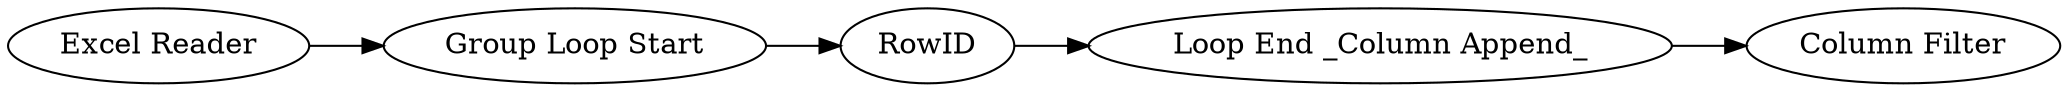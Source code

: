 digraph {
	1 -> 2
	4 -> 3
	2 -> 4
	3 -> 5
	5 [label="Column Filter"]
	1 [label="Excel Reader"]
	4 [label=RowID]
	3 [label="Loop End _Column Append_"]
	2 [label="Group Loop Start"]
	rankdir=LR
}
